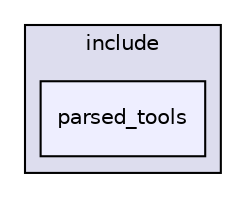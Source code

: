 digraph "include/parsed_tools" {
  bgcolor=transparent;
  compound=true
  node [ fontsize="10", fontname="Helvetica"];
  edge [ labelfontsize="10", labelfontname="Helvetica"];
  subgraph clusterdir_d44c64559bbebec7f509842c48db8b23 {
    graph [ bgcolor="#ddddee", pencolor="black", label="include" fontname="Helvetica", fontsize="10", URL="dir_d44c64559bbebec7f509842c48db8b23.html"]
  dir_8e8448d9aef603b86753e7cb911804a9 [shape=box, label="parsed_tools", style="filled", fillcolor="#eeeeff", pencolor="black", URL="dir_8e8448d9aef603b86753e7cb911804a9.html"];
  }
}
